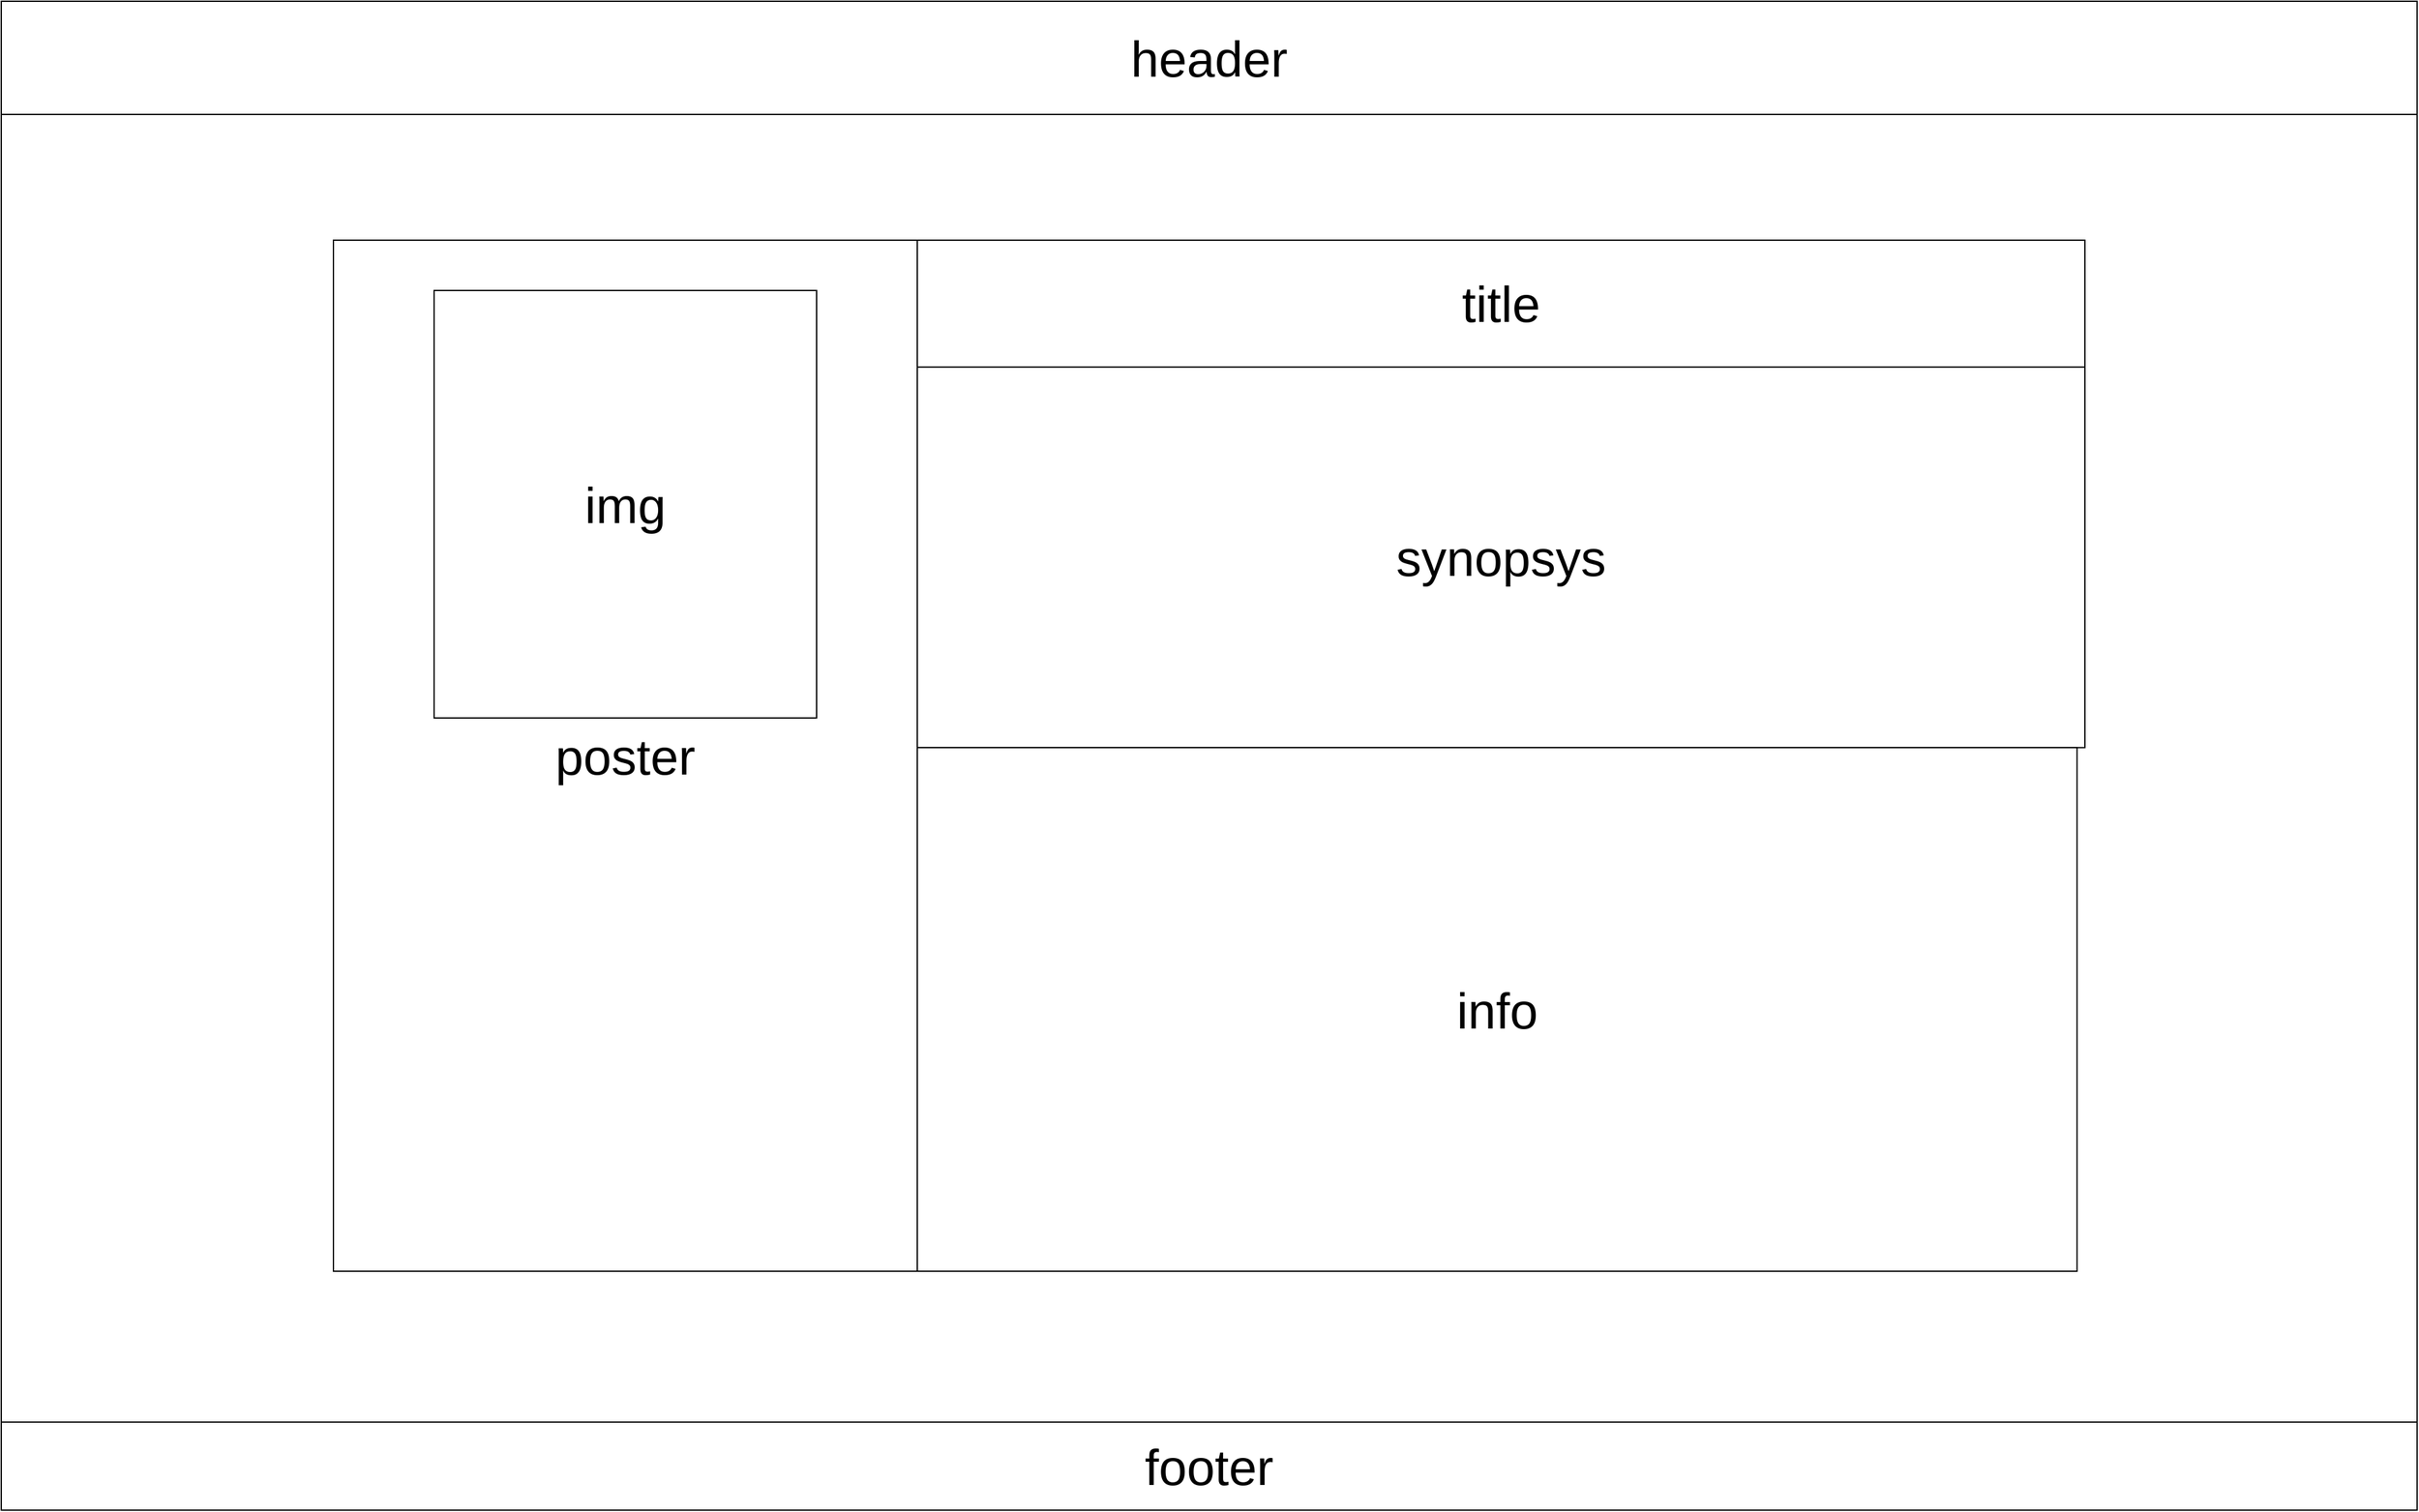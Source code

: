 <mxfile version="24.7.8">
  <diagram name="Page-1" id="5lUoG9zKd5b8roOhihNR">
    <mxGraphModel dx="3585" dy="2110" grid="1" gridSize="10" guides="1" tooltips="1" connect="1" arrows="1" fold="1" page="1" pageScale="1" pageWidth="1920" pageHeight="1200" math="0" shadow="0">
      <root>
        <mxCell id="0" />
        <mxCell id="1" parent="0" />
        <mxCell id="5aYBWGIb35IwnZwiNEB4-1" value=".content" style="rounded=0;whiteSpace=wrap;html=1;fontSize=40;" parent="1" vertex="1">
          <mxGeometry y="90" width="1920" height="1040" as="geometry" />
        </mxCell>
        <mxCell id="5aYBWGIb35IwnZwiNEB4-2" value="header" style="rounded=0;whiteSpace=wrap;html=1;fontSize=40;" parent="1" vertex="1">
          <mxGeometry width="1920" height="90" as="geometry" />
        </mxCell>
        <mxCell id="5aYBWGIb35IwnZwiNEB4-3" value="footer" style="rounded=0;whiteSpace=wrap;html=1;fontSize=40;" parent="1" vertex="1">
          <mxGeometry y="1130" width="1920" height="70" as="geometry" />
        </mxCell>
        <mxCell id="kfaDBvitO7aJJsLJk2iY-1" value="" style="group;fontSize=40;" parent="1" vertex="1" connectable="0">
          <mxGeometry x="264" y="190" width="1392" height="820" as="geometry" />
        </mxCell>
        <mxCell id="5aYBWGIb35IwnZwiNEB4-6" value="poster" style="rounded=0;whiteSpace=wrap;html=1;strokeColor=default;align=center;verticalAlign=middle;fontFamily=Helvetica;fontSize=40;fontColor=default;fillColor=default;" parent="kfaDBvitO7aJJsLJk2iY-1" vertex="1">
          <mxGeometry width="464" height="820" as="geometry" />
        </mxCell>
        <mxCell id="5aYBWGIb35IwnZwiNEB4-7" value="synopsys" style="rounded=0;whiteSpace=wrap;html=1;strokeColor=default;align=center;verticalAlign=middle;fontFamily=Helvetica;fontSize=40;fontColor=default;fillColor=default;" parent="kfaDBvitO7aJJsLJk2iY-1" vertex="1">
          <mxGeometry x="464" y="100.901" width="928" height="302.703" as="geometry" />
        </mxCell>
        <mxCell id="5aYBWGIb35IwnZwiNEB4-8" value="title" style="rounded=0;whiteSpace=wrap;html=1;strokeColor=default;align=center;verticalAlign=middle;fontFamily=Helvetica;fontSize=40;fontColor=default;fillColor=default;" parent="kfaDBvitO7aJJsLJk2iY-1" vertex="1">
          <mxGeometry x="464" width="928" height="100.901" as="geometry" />
        </mxCell>
        <mxCell id="5aYBWGIb35IwnZwiNEB4-9" value="info" style="rounded=0;whiteSpace=wrap;html=1;strokeColor=default;align=center;verticalAlign=middle;fontFamily=Helvetica;fontSize=40;fontColor=default;fillColor=default;" parent="kfaDBvitO7aJJsLJk2iY-1" vertex="1">
          <mxGeometry x="464" y="403.6" width="921.73" height="416.4" as="geometry" />
        </mxCell>
        <mxCell id="MX8KQ32qjcjWr74Egnj--1" value="img" style="rounded=0;whiteSpace=wrap;html=1;strokeColor=default;align=center;verticalAlign=middle;fontFamily=Helvetica;fontSize=40;fontColor=default;fillColor=default;" parent="kfaDBvitO7aJJsLJk2iY-1" vertex="1">
          <mxGeometry x="80" y="40" width="304" height="340" as="geometry" />
        </mxCell>
      </root>
    </mxGraphModel>
  </diagram>
</mxfile>
